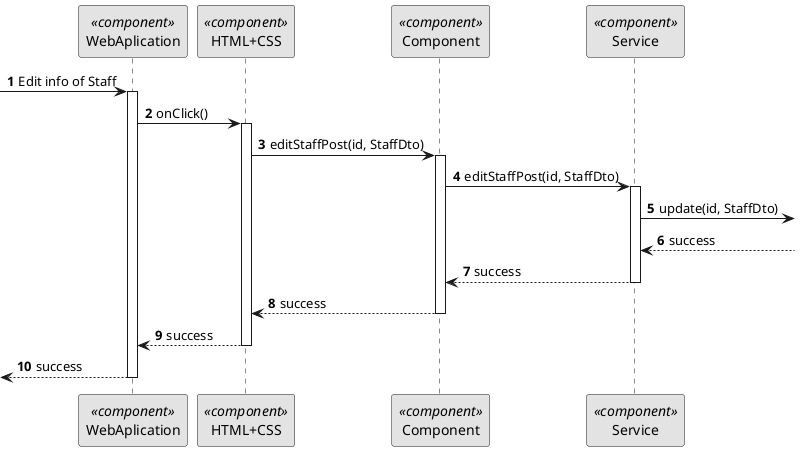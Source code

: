 @startuml
skinparam monochrome true
skinparam packageStyle rectangle
skinparam shadowing false

autonumber

participant "WebAplication" as FE <<component>>
participant "HTML+CSS" as HT <<component>>
participant "Component" as CM <<component>>
participant "Service" as SERV <<component>>



-> FE : Edit info of Staff
activate FE

 FE -> HT : onClick()
 activate HT

 HT -> CM : editStaffPost(id, StaffDto)
activate CM
CM -> SERV : editStaffPost(id, StaffDto)
activate SERV
SERV ->: update(id, StaffDto)


SERV <-- : success

SERV --> CM : success

deactivate SERV
CM --> HT: success

deactivate CM

HT --> FE : success
deactivate HT

<-- FE : success


deactivate FE




@enduml